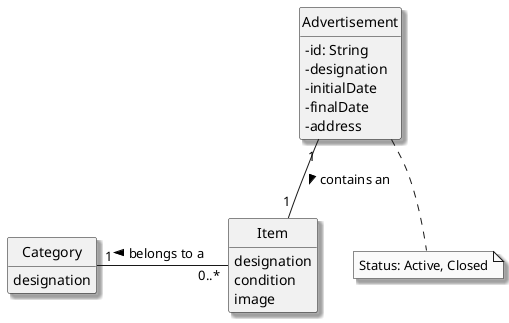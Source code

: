 @startuml
skinparam monochrome true
skinparam packageStyle rectangle
skinparam shadowing true
'skinparam linetype ortho
skinparam classAttributeIconSize 0
hide circle
hide methods
'left to right direction

class Item {
    designation
    condition
    image
}

class Category {
    designation
}

class Advertisement {
    - id: String
    - designation
    - initialDate
    - finalDate
    - address
}

note bottom of Advertisement
Status: Active, Closed
endnote

Item "0..*" -left- "1" Category : belongs to a \t >
Advertisement "1" -- "1" Item : contains an \t >
@enduml